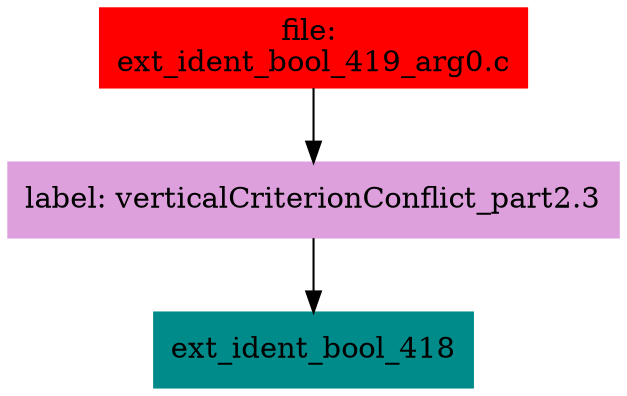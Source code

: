 digraph G {
node [shape=box]

0 [label="file: 
ext_ident_bool_419_arg0.c",color=red, style=filled]
1 [label="label: verticalCriterionConflict_part2.3",color=plum, style=filled]
0 -> 1
2 [label="ext_ident_bool_418",color=cyan4, style=filled]
1 -> 2


}

